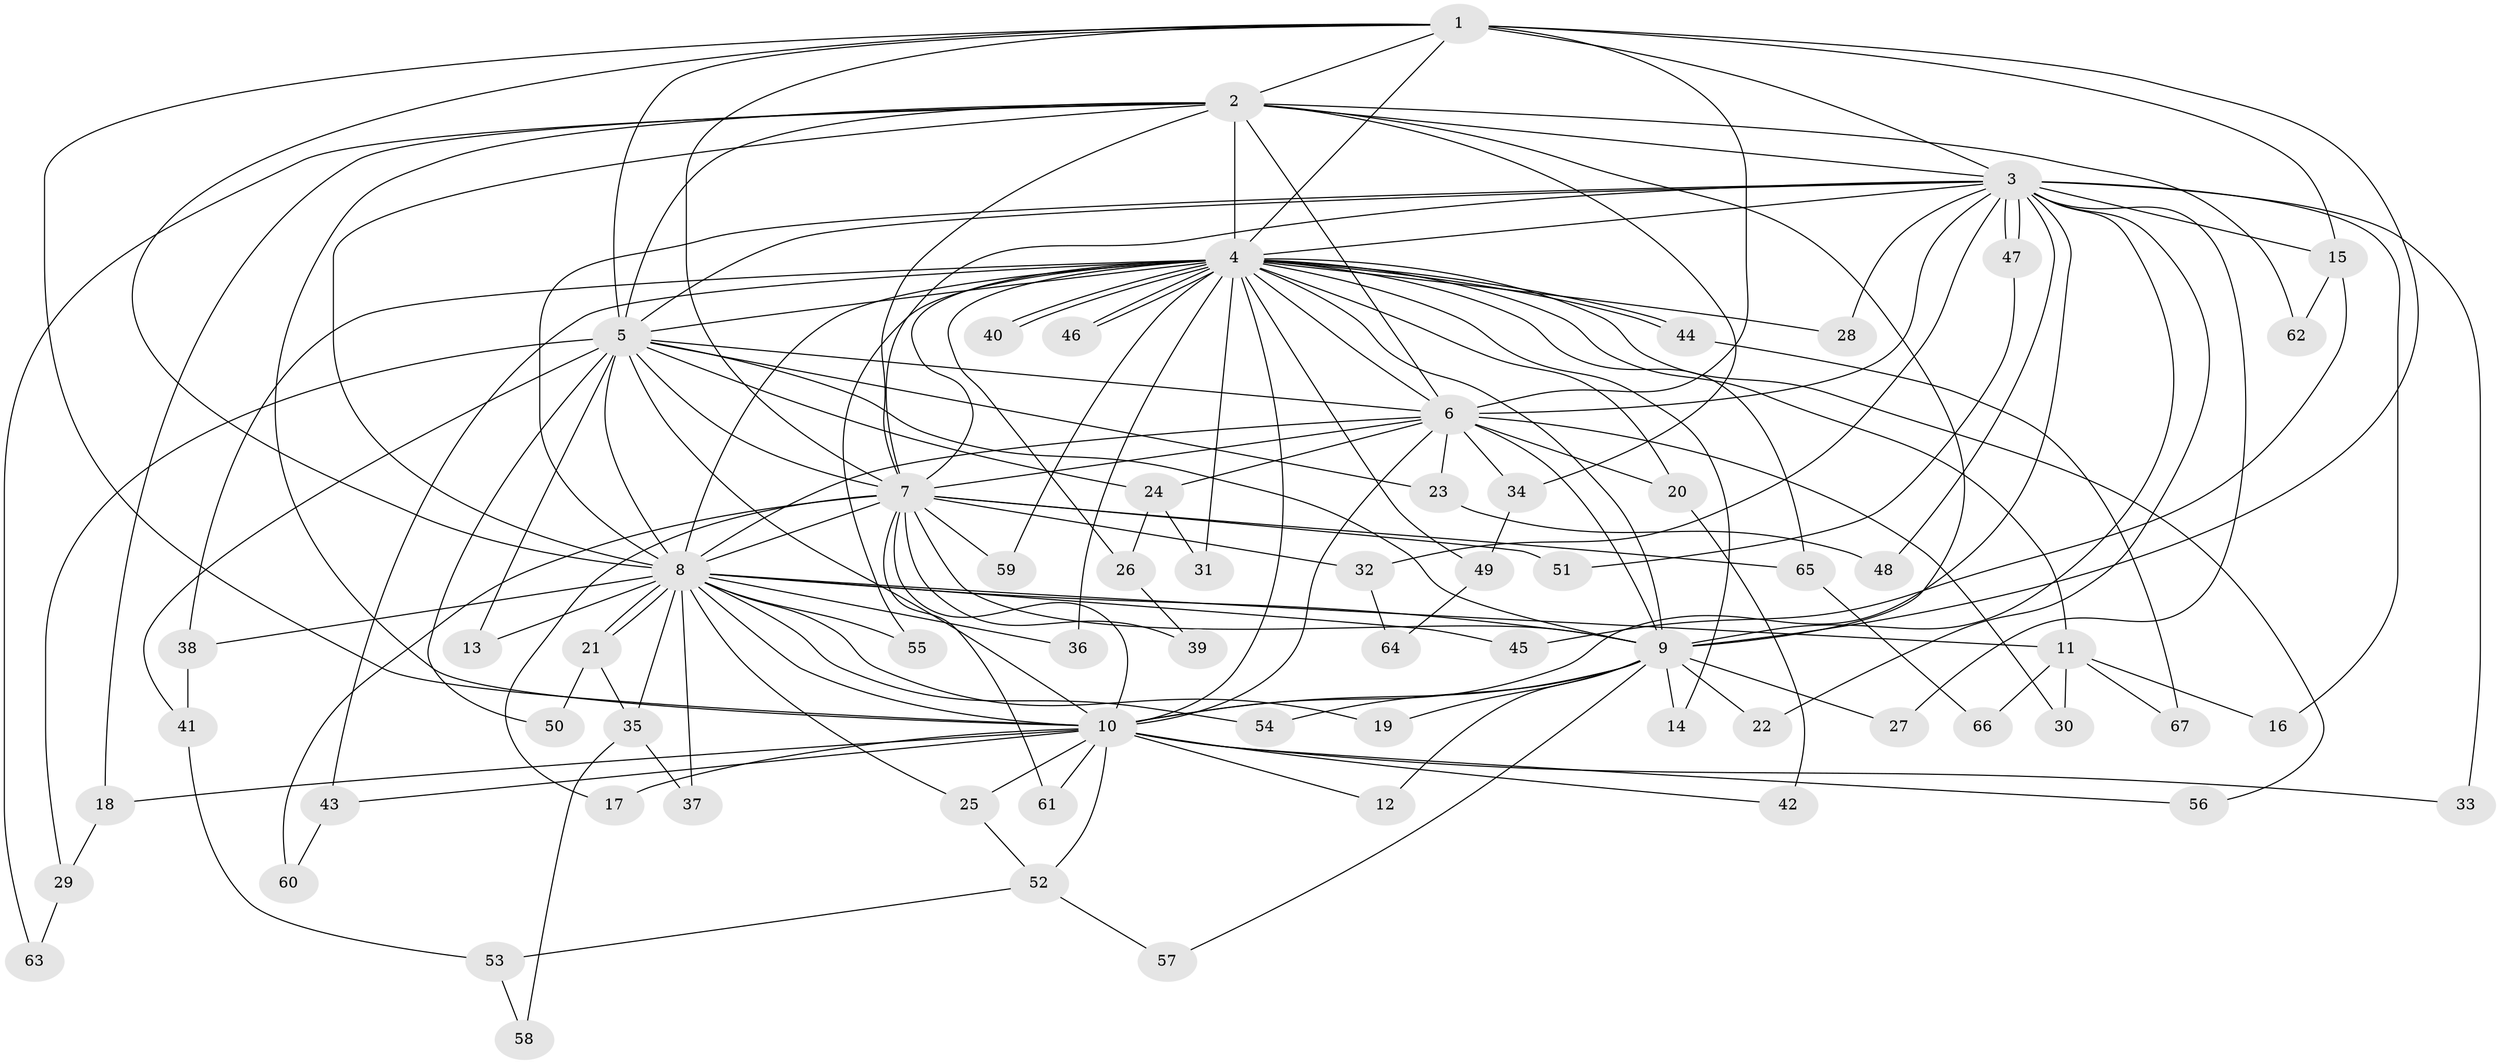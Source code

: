 // coarse degree distribution, {10: 0.02, 12: 0.04, 27: 0.02, 25: 0.02, 14: 0.04, 15: 0.02, 18: 0.02, 6: 0.02, 2: 0.48, 4: 0.06, 3: 0.26}
// Generated by graph-tools (version 1.1) at 2025/41/03/06/25 10:41:34]
// undirected, 67 vertices, 159 edges
graph export_dot {
graph [start="1"]
  node [color=gray90,style=filled];
  1;
  2;
  3;
  4;
  5;
  6;
  7;
  8;
  9;
  10;
  11;
  12;
  13;
  14;
  15;
  16;
  17;
  18;
  19;
  20;
  21;
  22;
  23;
  24;
  25;
  26;
  27;
  28;
  29;
  30;
  31;
  32;
  33;
  34;
  35;
  36;
  37;
  38;
  39;
  40;
  41;
  42;
  43;
  44;
  45;
  46;
  47;
  48;
  49;
  50;
  51;
  52;
  53;
  54;
  55;
  56;
  57;
  58;
  59;
  60;
  61;
  62;
  63;
  64;
  65;
  66;
  67;
  1 -- 2;
  1 -- 3;
  1 -- 4;
  1 -- 5;
  1 -- 6;
  1 -- 7;
  1 -- 8;
  1 -- 9;
  1 -- 10;
  1 -- 15;
  2 -- 3;
  2 -- 4;
  2 -- 5;
  2 -- 6;
  2 -- 7;
  2 -- 8;
  2 -- 9;
  2 -- 10;
  2 -- 18;
  2 -- 34;
  2 -- 62;
  2 -- 63;
  3 -- 4;
  3 -- 5;
  3 -- 6;
  3 -- 7;
  3 -- 8;
  3 -- 9;
  3 -- 10;
  3 -- 15;
  3 -- 16;
  3 -- 22;
  3 -- 27;
  3 -- 28;
  3 -- 32;
  3 -- 33;
  3 -- 47;
  3 -- 47;
  3 -- 48;
  4 -- 5;
  4 -- 6;
  4 -- 7;
  4 -- 8;
  4 -- 9;
  4 -- 10;
  4 -- 11;
  4 -- 14;
  4 -- 20;
  4 -- 26;
  4 -- 28;
  4 -- 31;
  4 -- 36;
  4 -- 38;
  4 -- 40;
  4 -- 40;
  4 -- 43;
  4 -- 44;
  4 -- 44;
  4 -- 46;
  4 -- 46;
  4 -- 49;
  4 -- 55;
  4 -- 56;
  4 -- 59;
  4 -- 65;
  5 -- 6;
  5 -- 7;
  5 -- 8;
  5 -- 9;
  5 -- 10;
  5 -- 13;
  5 -- 23;
  5 -- 24;
  5 -- 29;
  5 -- 41;
  5 -- 50;
  6 -- 7;
  6 -- 8;
  6 -- 9;
  6 -- 10;
  6 -- 20;
  6 -- 23;
  6 -- 24;
  6 -- 30;
  6 -- 34;
  7 -- 8;
  7 -- 9;
  7 -- 10;
  7 -- 17;
  7 -- 32;
  7 -- 39;
  7 -- 51;
  7 -- 59;
  7 -- 60;
  7 -- 61;
  7 -- 65;
  8 -- 9;
  8 -- 10;
  8 -- 11;
  8 -- 13;
  8 -- 19;
  8 -- 21;
  8 -- 21;
  8 -- 25;
  8 -- 35;
  8 -- 36;
  8 -- 37;
  8 -- 38;
  8 -- 45;
  8 -- 54;
  8 -- 55;
  9 -- 10;
  9 -- 12;
  9 -- 14;
  9 -- 19;
  9 -- 22;
  9 -- 27;
  9 -- 54;
  9 -- 57;
  10 -- 12;
  10 -- 17;
  10 -- 18;
  10 -- 25;
  10 -- 33;
  10 -- 42;
  10 -- 43;
  10 -- 52;
  10 -- 56;
  10 -- 61;
  11 -- 16;
  11 -- 30;
  11 -- 66;
  11 -- 67;
  15 -- 45;
  15 -- 62;
  18 -- 29;
  20 -- 42;
  21 -- 35;
  21 -- 50;
  23 -- 48;
  24 -- 26;
  24 -- 31;
  25 -- 52;
  26 -- 39;
  29 -- 63;
  32 -- 64;
  34 -- 49;
  35 -- 37;
  35 -- 58;
  38 -- 41;
  41 -- 53;
  43 -- 60;
  44 -- 67;
  47 -- 51;
  49 -- 64;
  52 -- 53;
  52 -- 57;
  53 -- 58;
  65 -- 66;
}
